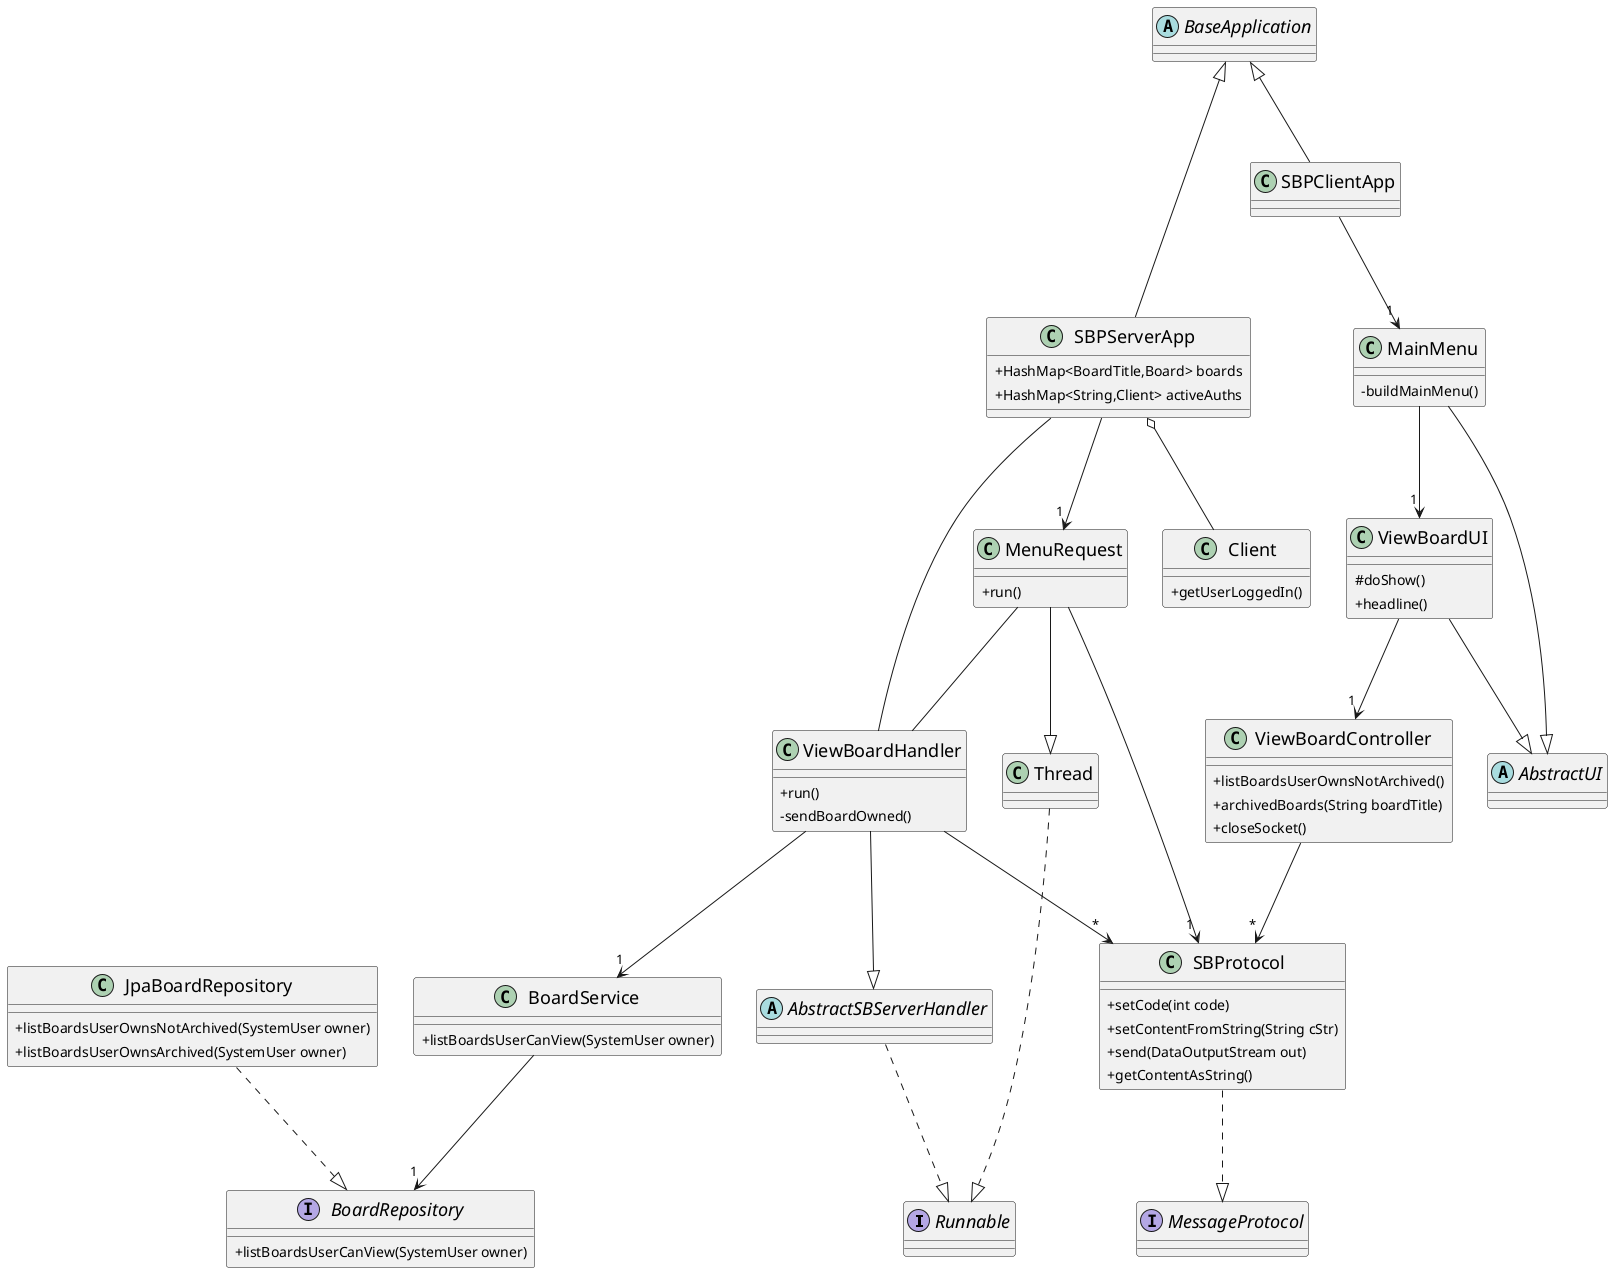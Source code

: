 @startuml
'https://plantuml.com/class-diagram

skinparam classAttributeIconSize 0
skinparam padding 2
skinparam ranksep 100
skinparam classFontSize 18


interface Runnable
interface MessageProtocol

interface BoardRepository
{
  +listBoardsUserCanView(SystemUser owner)
 }

abstract AbstractUI
{
}

class ViewBoardUI
{
    # doShow()
    + headline()
}

class ViewBoardController
{

 +listBoardsUserOwnsNotArchived()
 +archivedBoards(String boardTitle)
 +closeSocket()
}

abstract AbstractSBServerHandler{
}

class ViewBoardHandler
{
+run()
-sendBoardOwned()
}
class SBPServerApp
{
+ HashMap<BoardTitle,Board> boards
+ HashMap<String,Client> activeAuths
}

class MenuRequest
{
+run()
}

interface Runnable
interface MessageProtocol

class SBProtocol
{
 + setCode(int code)
 + setContentFromString(String cStr)
 + send(DataOutputStream out)
 + getContentAsString()

}

class JpaBoardRepository
{
+listBoardsUserOwnsNotArchived(SystemUser owner)
+listBoardsUserOwnsArchived(SystemUser owner)
}

class Client
{
    +getUserLoggedIn()
}

class BoardService
{
 +listBoardsUserCanView(SystemUser owner)
}

class SBPClientApp


abstract class BaseApplication

class MainMenu
{
-buildMainMenu()
}


'extends
ViewBoardUI --|> AbstractUI
MenuRequest --|> Thread
SBPClientApp -up-|> BaseApplication
SBPServerApp -up-|> BaseApplication
SBPServerApp o-- Client
MainMenu --|> AbstractUI

'depends on(imports)
ViewBoardUI --> "1" ViewBoardController
ViewBoardController --> "*" SBProtocol

ViewBoardHandler --|> AbstractSBServerHandler
AbstractSBServerHandler ..|> Runnable
ViewBoardHandler --> "*" SBProtocol

ViewBoardHandler --> "1" BoardService

BoardService  --> "1" BoardRepository

MenuRequest --> "1" SBProtocol
MainMenu --> "1" ViewBoardUI
SBPClientApp --> "1" MainMenu
SBPServerApp --> "1" MenuRequest
MenuRequest -- ViewBoardHandler
ViewBoardHandler -- SBPServerApp



'implements
Thread ..|> Runnable
SBProtocol ..|> MessageProtocol
JpaBoardRepository ..|> BoardRepository



@enduml
